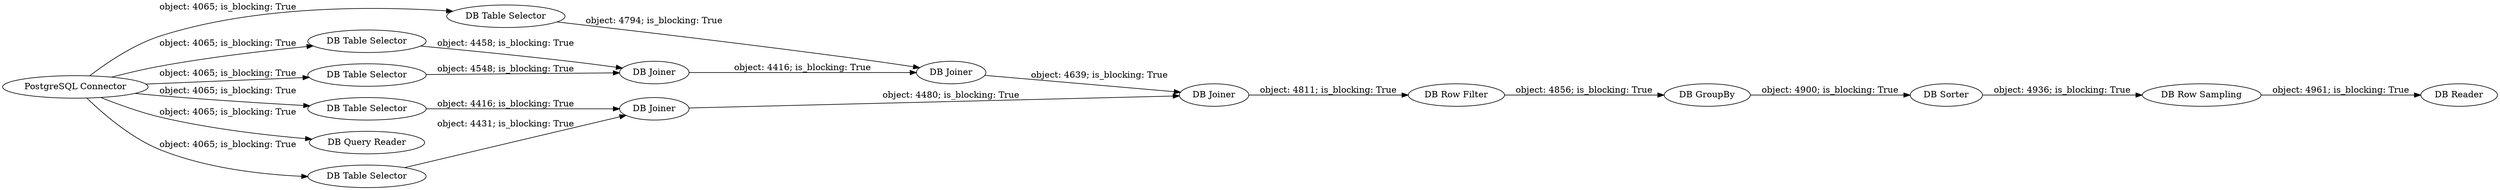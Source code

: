 digraph {
	"3260249346156418149_20" [label="DB Table Selector"]
	"3260249346156418149_19" [label="DB Table Selector"]
	"3260249346156418149_1" [label="PostgreSQL Connector"]
	"3260249346156418149_18" [label="DB Table Selector"]
	"3260249346156418149_23" [label="DB Joiner"]
	"3260249346156418149_22" [label="DB Table Selector"]
	"3260249346156418149_24" [label="DB Joiner"]
	"3260249346156418149_27" [label="DB Row Filter"]
	"3260249346156418149_29" [label="DB Sorter"]
	"3260249346156418149_30" [label="DB Row Sampling"]
	"3260249346156418149_32" [label="DB Query Reader"]
	"3260249346156418149_26" [label="DB Joiner"]
	"3260249346156418149_25" [label="DB Joiner"]
	"3260249346156418149_31" [label="DB Reader"]
	"3260249346156418149_21" [label="DB Table Selector"]
	"3260249346156418149_28" [label="DB GroupBy"]
	"3260249346156418149_21" -> "3260249346156418149_25" [label="object: 4431; is_blocking: True"]
	"3260249346156418149_27" -> "3260249346156418149_28" [label="object: 4856; is_blocking: True"]
	"3260249346156418149_26" -> "3260249346156418149_27" [label="object: 4811; is_blocking: True"]
	"3260249346156418149_22" -> "3260249346156418149_25" [label="object: 4416; is_blocking: True"]
	"3260249346156418149_1" -> "3260249346156418149_20" [label="object: 4065; is_blocking: True"]
	"3260249346156418149_1" -> "3260249346156418149_22" [label="object: 4065; is_blocking: True"]
	"3260249346156418149_24" -> "3260249346156418149_26" [label="object: 4639; is_blocking: True"]
	"3260249346156418149_23" -> "3260249346156418149_24" [label="object: 4416; is_blocking: True"]
	"3260249346156418149_1" -> "3260249346156418149_19" [label="object: 4065; is_blocking: True"]
	"3260249346156418149_28" -> "3260249346156418149_29" [label="object: 4900; is_blocking: True"]
	"3260249346156418149_18" -> "3260249346156418149_23" [label="object: 4548; is_blocking: True"]
	"3260249346156418149_29" -> "3260249346156418149_30" [label="object: 4936; is_blocking: True"]
	"3260249346156418149_19" -> "3260249346156418149_23" [label="object: 4458; is_blocking: True"]
	"3260249346156418149_30" -> "3260249346156418149_31" [label="object: 4961; is_blocking: True"]
	"3260249346156418149_1" -> "3260249346156418149_32" [label="object: 4065; is_blocking: True"]
	"3260249346156418149_20" -> "3260249346156418149_24" [label="object: 4794; is_blocking: True"]
	"3260249346156418149_1" -> "3260249346156418149_18" [label="object: 4065; is_blocking: True"]
	"3260249346156418149_1" -> "3260249346156418149_21" [label="object: 4065; is_blocking: True"]
	"3260249346156418149_25" -> "3260249346156418149_26" [label="object: 4480; is_blocking: True"]
	rankdir=LR
}
